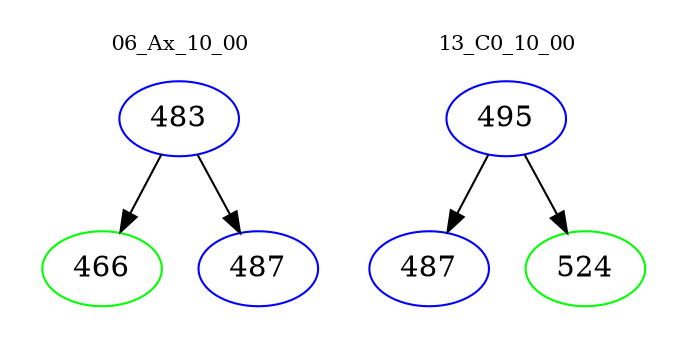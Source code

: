 digraph{
subgraph cluster_0 {
color = white
label = "06_Ax_10_00";
fontsize=10;
T0_483 [label="483", color="blue"]
T0_483 -> T0_466 [color="black"]
T0_466 [label="466", color="green"]
T0_483 -> T0_487 [color="black"]
T0_487 [label="487", color="blue"]
}
subgraph cluster_1 {
color = white
label = "13_C0_10_00";
fontsize=10;
T1_495 [label="495", color="blue"]
T1_495 -> T1_487 [color="black"]
T1_487 [label="487", color="blue"]
T1_495 -> T1_524 [color="black"]
T1_524 [label="524", color="green"]
}
}
